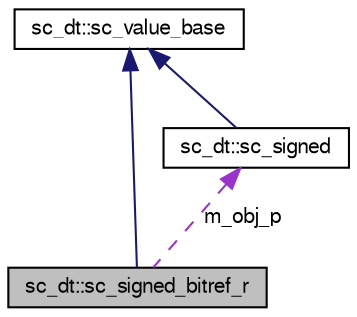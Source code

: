 digraph G
{
  edge [fontname="FreeSans",fontsize="10",labelfontname="FreeSans",labelfontsize="10"];
  node [fontname="FreeSans",fontsize="10",shape=record];
  Node1 [label="sc_dt::sc_signed_bitref_r",height=0.2,width=0.4,color="black", fillcolor="grey75", style="filled" fontcolor="black"];
  Node2 -> Node1 [dir=back,color="midnightblue",fontsize="10",style="solid",fontname="FreeSans"];
  Node2 [label="sc_dt::sc_value_base",height=0.2,width=0.4,color="black", fillcolor="white", style="filled",URL="$a00238.html"];
  Node3 -> Node1 [dir=back,color="darkorchid3",fontsize="10",style="dashed",label="m_obj_p",fontname="FreeSans"];
  Node3 [label="sc_dt::sc_signed",height=0.2,width=0.4,color="black", fillcolor="white", style="filled",URL="$a00197.html"];
  Node2 -> Node3 [dir=back,color="midnightblue",fontsize="10",style="solid",fontname="FreeSans"];
}
